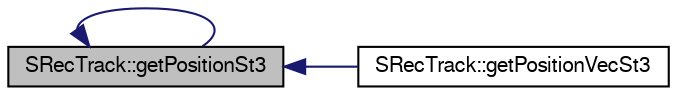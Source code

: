 digraph "SRecTrack::getPositionSt3"
{
  bgcolor="transparent";
  edge [fontname="FreeSans",fontsize="10",labelfontname="FreeSans",labelfontsize="10"];
  node [fontname="FreeSans",fontsize="10",shape=record];
  rankdir="LR";
  Node1 [label="SRecTrack::getPositionSt3",height=0.2,width=0.4,color="black", fillcolor="grey75", style="filled" fontcolor="black"];
  Node1 -> Node1 [dir="back",color="midnightblue",fontsize="10",style="solid",fontname="FreeSans"];
  Node1 -> Node2 [dir="back",color="midnightblue",fontsize="10",style="solid",fontname="FreeSans"];
  Node2 [label="SRecTrack::getPositionVecSt3",height=0.2,width=0.4,color="black",URL="$d6/db1/classSRecTrack.html#ab34661dc08e2af91d0d269ce8392a4c4"];
}
